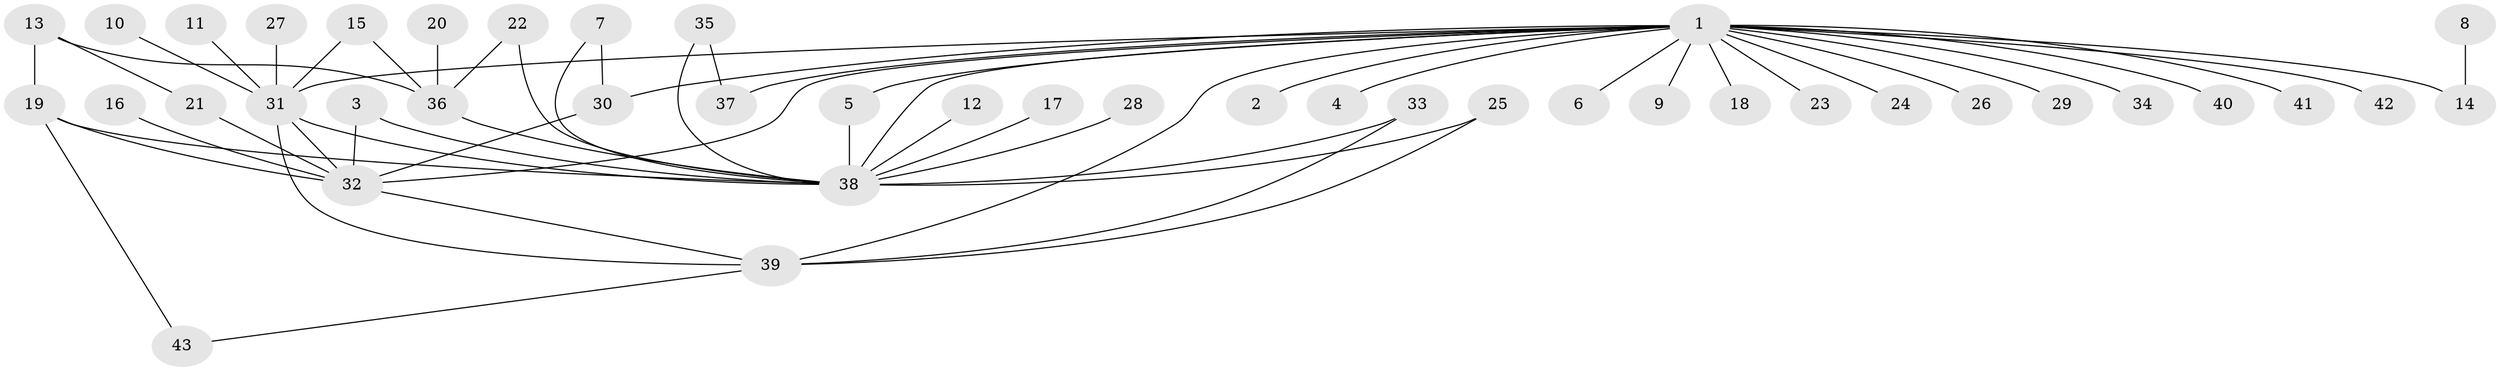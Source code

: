 // original degree distribution, {16: 0.011627906976744186, 11: 0.023255813953488372, 2: 0.27906976744186046, 1: 0.45348837209302323, 9: 0.011627906976744186, 4: 0.08139534883720931, 5: 0.023255813953488372, 7: 0.011627906976744186, 10: 0.011627906976744186, 3: 0.08139534883720931, 6: 0.011627906976744186}
// Generated by graph-tools (version 1.1) at 2025/25/03/09/25 03:25:57]
// undirected, 43 vertices, 59 edges
graph export_dot {
graph [start="1"]
  node [color=gray90,style=filled];
  1;
  2;
  3;
  4;
  5;
  6;
  7;
  8;
  9;
  10;
  11;
  12;
  13;
  14;
  15;
  16;
  17;
  18;
  19;
  20;
  21;
  22;
  23;
  24;
  25;
  26;
  27;
  28;
  29;
  30;
  31;
  32;
  33;
  34;
  35;
  36;
  37;
  38;
  39;
  40;
  41;
  42;
  43;
  1 -- 2 [weight=1.0];
  1 -- 4 [weight=1.0];
  1 -- 5 [weight=1.0];
  1 -- 6 [weight=1.0];
  1 -- 9 [weight=1.0];
  1 -- 14 [weight=1.0];
  1 -- 18 [weight=1.0];
  1 -- 23 [weight=1.0];
  1 -- 24 [weight=1.0];
  1 -- 26 [weight=1.0];
  1 -- 29 [weight=1.0];
  1 -- 30 [weight=1.0];
  1 -- 31 [weight=1.0];
  1 -- 32 [weight=1.0];
  1 -- 34 [weight=2.0];
  1 -- 37 [weight=2.0];
  1 -- 38 [weight=1.0];
  1 -- 39 [weight=1.0];
  1 -- 40 [weight=1.0];
  1 -- 41 [weight=2.0];
  1 -- 42 [weight=1.0];
  3 -- 32 [weight=1.0];
  3 -- 38 [weight=1.0];
  5 -- 38 [weight=1.0];
  7 -- 30 [weight=1.0];
  7 -- 38 [weight=1.0];
  8 -- 14 [weight=1.0];
  10 -- 31 [weight=1.0];
  11 -- 31 [weight=1.0];
  12 -- 38 [weight=1.0];
  13 -- 19 [weight=1.0];
  13 -- 21 [weight=1.0];
  13 -- 36 [weight=1.0];
  15 -- 31 [weight=1.0];
  15 -- 36 [weight=1.0];
  16 -- 32 [weight=1.0];
  17 -- 38 [weight=1.0];
  19 -- 32 [weight=1.0];
  19 -- 38 [weight=1.0];
  19 -- 43 [weight=1.0];
  20 -- 36 [weight=1.0];
  21 -- 32 [weight=1.0];
  22 -- 36 [weight=1.0];
  22 -- 38 [weight=1.0];
  25 -- 38 [weight=1.0];
  25 -- 39 [weight=1.0];
  27 -- 31 [weight=1.0];
  28 -- 38 [weight=1.0];
  30 -- 32 [weight=1.0];
  31 -- 32 [weight=1.0];
  31 -- 38 [weight=1.0];
  31 -- 39 [weight=1.0];
  32 -- 39 [weight=1.0];
  33 -- 38 [weight=2.0];
  33 -- 39 [weight=1.0];
  35 -- 37 [weight=1.0];
  35 -- 38 [weight=1.0];
  36 -- 38 [weight=1.0];
  39 -- 43 [weight=1.0];
}
